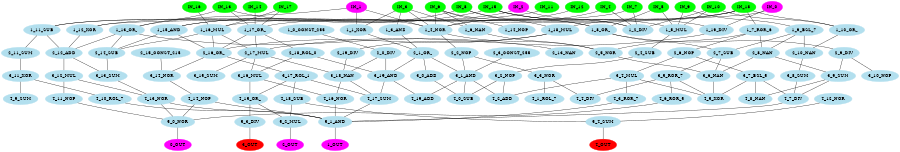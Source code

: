 digraph EACircuit {
rankdir=BT;
edge [dir=none];
size="6,6";
ordering=out;
node [color=magenta, style=filled];
"IN_0";
"IN_1";
"IN_2";
node [color=green, style=filled];
"IN_3";
"IN_4";
"IN_5";
"IN_6";
"IN_7";
"IN_8";
"IN_9";
"IN_10";
"IN_11";
"IN_12";
"IN_13";
"IN_14";
"IN_15";
"IN_16";
"IN_17";
"IN_18";
node [color=lightblue2, style=filled];
{ rank=same; "1_0_CONST_255"; "1_1_XOR"; "1_2_DIV"; "1_3_AND"; "1_4_NOR"; "1_5_MUL"; "1_6_NAN"; "1_7_ROR_6"; "1_8_OR_"; "1_9_BSL_7"; "1_10_OR_"; "1_11_SUB"; "1_12_XOR"; "1_13_OR_"; "1_14_NOP"; "1_15_AND"; "1_16_MUL"; "1_17_OR_"; "1_18_MUL"; "1_19_DIV"; }
"1_1_XOR" -> "IN_1";
"1_1_XOR" -> "IN_3";
"1_2_DIV" -> "IN_15";
"1_2_DIV" -> "IN_2";
"1_2_DIV" -> "IN_4";
"1_2_DIV" -> "IN_7";
"1_2_DIV" -> "IN_10";
"1_3_AND" -> "IN_3";
"1_4_NOR" -> "IN_1";
"1_4_NOR" -> "IN_3";
"1_4_NOR" -> "IN_4";
"1_4_NOR" -> "IN_6";
"1_4_NOR" -> "IN_12";
"1_4_NOR" -> "IN_13";
"1_5_MUL" -> "IN_15";
"1_5_MUL" -> "IN_5";
"1_5_MUL" -> "IN_9";
"1_5_MUL" -> "IN_10";
"1_6_NAN" -> "IN_3";
"1_6_NAN" -> "IN_6";
"1_7_ROR_6" -> "IN_18";
"1_8_OR_" -> "IN_5";
"1_8_OR_" -> "IN_6";
"1_8_OR_" -> "IN_8";
"1_9_BSL_7" -> "IN_9";
"1_10_OR_" -> "IN_10";
"1_10_OR_" -> "IN_18";
"1_11_SUB" -> "IN_2";
"1_11_SUB" -> "IN_11";
"1_12_XOR" -> "IN_18";
"1_12_XOR" -> "IN_0";
"1_13_OR_" -> "IN_13";
"1_13_OR_" -> "IN_1";
"1_14_NOP" -> "IN_6";
"1_15_AND" -> "IN_8";
"1_15_AND" -> "IN_15";
"1_16_MUL" -> "IN_16";
"1_16_MUL" -> "IN_17";
"1_16_MUL" -> "IN_18";
"1_17_OR_" -> "IN_13";
"1_17_OR_" -> "IN_14";
"1_17_OR_" -> "IN_17";
"1_17_OR_" -> "IN_7";
"1_18_MUL" -> "IN_18";
"1_18_MUL" -> "IN_8";
"1_19_DIV" -> "IN_15";
"1_19_DIV" -> "IN_0";
node [color=lightblue2, style=filled];
{ rank=same; "2_0_DIV"; "2_1_OR_"; "2_2_NOP"; "2_3_CONST_255"; "2_4_SUB"; "2_5_NOR"; "2_6_NOP"; "2_7_SUB"; "2_8_NAN"; "2_9_DIV"; "2_10_NAN"; "2_11_SUM"; "2_12_ADD"; "2_13_NAN"; "2_14_SUB"; "2_15_CONST_215"; "2_16_OR_"; "2_17_MUL"; "2_18_ROL_0"; "2_19_DIV"; }
"2_0_DIV" -> "1_0_CONST_255";
"2_1_OR_" -> "1_1_XOR";
"2_1_OR_" -> "1_3_AND";
"2_2_NOP" -> "1_4_NOR";
"2_4_SUB" -> "1_5_MUL";
"2_5_NOR" -> "1_4_NOR";
"2_5_NOR" -> "1_6_NAN";
"2_5_NOR" -> "1_7_ROR_6";
"2_6_NOP" -> "1_7_ROR_6";
"2_7_SUB" -> "1_8_OR_";
"2_7_SUB" -> "1_9_BSL_7";
"2_8_NAN" -> "1_7_ROR_6";
"2_8_NAN" -> "1_9_BSL_7";
"2_9_DIV" -> "1_8_OR_";
"2_10_NAN" -> "1_9_BSL_7";
"2_10_NAN" -> "1_10_OR_";
"2_11_SUM" -> "1_11_SUB";
"2_12_ADD" -> "1_11_SUB";
"2_12_ADD" -> "1_12_XOR";
"2_12_ADD" -> "1_13_OR_";
"2_13_NAN" -> "1_13_OR_";
"2_14_SUB" -> "1_13_OR_";
"2_14_SUB" -> "1_15_AND";
"2_14_SUB" -> "1_16_MUL";
"2_16_OR_" -> "1_15_AND";
"2_16_OR_" -> "1_16_MUL";
"2_16_OR_" -> "1_17_OR_";
"2_16_OR_" -> "1_18_MUL";
"2_17_MUL" -> "1_16_MUL";
"2_17_MUL" -> "1_17_OR_";
"2_17_MUL" -> "1_19_DIV";
"2_18_ROL_0" -> "1_17_OR_";
"2_19_DIV" -> "1_18_MUL";
node [color=lightblue2, style=filled];
{ rank=same; "3_0_ADD"; "3_1_AND"; "3_2_NOP"; "3_3_NOR"; "3_4_MUL"; "3_5_ROR_7"; "3_6_NAN"; "3_7_BSL_5"; "3_8_SUM"; "3_9_SUM"; "3_10_NOP"; "3_11_XOR"; "3_12_MUL"; "3_13_SUM"; "3_14_NOR"; "3_15_SUM"; "3_16_MUL"; "3_17_ROL_1"; "3_18_NAN"; "3_19_AND"; }
"3_0_ADD" -> "2_1_OR_";
"3_1_AND" -> "2_1_OR_";
"3_1_AND" -> "2_2_NOP";
"3_1_AND" -> "2_3_CONST_255";
"3_2_NOP" -> "2_4_SUB";
"3_3_NOR" -> "2_2_NOP";
"3_4_MUL" -> "2_6_NOP";
"3_5_ROR_7" -> "2_7_SUB";
"3_6_NAN" -> "2_5_NOR";
"3_6_NAN" -> "2_7_SUB";
"3_6_NAN" -> "2_8_NAN";
"3_7_BSL_5" -> "2_6_NOP";
"3_8_SUM" -> "2_10_NAN";
"3_9_SUM" -> "2_8_NAN";
"3_9_SUM" -> "2_9_DIV";
"3_10_NOP" -> "2_9_DIV";
"3_11_XOR" -> "2_11_SUM";
"3_12_MUL" -> "2_12_ADD";
"3_13_SUM" -> "2_12_ADD";
"3_13_SUM" -> "2_14_SUB";
"3_14_NOR" -> "2_15_CONST_215";
"3_14_NOR" -> "2_16_OR_";
"3_15_SUM" -> "2_17_MUL";
"3_16_MUL" -> "2_17_MUL";
"3_16_MUL" -> "2_18_ROL_0";
"3_17_ROL_1" -> "2_16_OR_";
"3_18_NAN" -> "2_17_MUL";
"3_18_NAN" -> "2_19_DIV";
"3_18_NAN" -> "2_0_DIV";
"3_19_AND" -> "2_18_ROL_0";
"3_19_AND" -> "2_0_DIV";
"3_19_AND" -> "2_1_OR_";
node [color=lightblue2, style=filled];
{ rank=same; "4_0_SUB"; "4_1_ROL_7"; "4_2_ADD"; "4_3_ROR_7"; "4_4_DIV"; "4_5_XOR"; "4_6_ROR_5"; "4_7_DIV"; "4_8_NAN"; "4_9_SUM"; "4_10_ROL_7"; "4_11_NOP"; "4_12_NOR"; "4_13_NOR"; "4_14_NOP"; "4_15_OR_"; "4_16_NOR"; "4_17_SUM"; "4_18_SUB"; "4_19_ADD"; }
"4_0_SUB" -> "3_0_ADD";
"4_0_SUB" -> "3_1_AND";
"4_0_SUB" -> "3_2_NOP";
"4_1_ROL_7" -> "3_3_NOR";
"4_2_ADD" -> "3_1_AND";
"4_2_ADD" -> "3_2_NOP";
"4_2_ADD" -> "3_4_MUL";
"4_3_ROR_7" -> "3_4_MUL";
"4_4_DIV" -> "3_3_NOR";
"4_4_DIV" -> "3_5_ROR_7";
"4_5_XOR" -> "3_4_MUL";
"4_5_XOR" -> "3_5_ROR_7";
"4_5_XOR" -> "3_6_NAN";
"4_5_XOR" -> "3_7_BSL_5";
"4_6_ROR_5" -> "3_5_ROR_7";
"4_7_DIV" -> "3_7_BSL_5";
"4_7_DIV" -> "3_8_SUM";
"4_7_DIV" -> "3_9_SUM";
"4_8_NAN" -> "3_7_BSL_5";
"4_8_NAN" -> "3_9_SUM";
"4_9_SUM" -> "3_11_XOR";
"4_10_ROL_7" -> "3_11_XOR";
"4_11_NOP" -> "3_12_MUL";
"4_13_NOR" -> "3_12_MUL";
"4_13_NOR" -> "3_13_SUM";
"4_14_NOP" -> "3_14_NOR";
"4_15_OR_" -> "3_16_MUL";
"4_15_OR_" -> "3_17_ROL_1";
"4_16_NOR" -> "3_16_MUL";
"4_16_NOR" -> "3_18_NAN";
"4_17_SUM" -> "3_17_ROL_1";
"4_17_SUM" -> "3_18_NAN";
"4_17_SUM" -> "3_19_AND";
"4_18_SUB" -> "3_17_ROL_1";
"4_19_ADD" -> "3_19_AND";
"4_19_ADD" -> "3_1_AND";
node [color=lightblue2, style=filled];
{ rank=same; "5_0_NOR"; "5_1_AND"; "5_2_MUL"; "5_3_DIV"; "5_4_SUM"; }
"5_0_NOR" -> "4_11_NOP";
"5_0_NOR" -> "4_13_NOR";
"5_0_NOR" -> "4_14_NOP";
"5_0_NOR" -> "4_6_ROR_5";
"5_1_AND" -> "4_13_NOR";
"5_1_AND" -> "4_14_NOP";
"5_1_AND" -> "4_16_NOR";
"5_1_AND" -> "4_17_SUM";
"5_1_AND" -> "4_3_ROR_7";
"5_1_AND" -> "4_7_DIV";
"5_1_AND" -> "4_10_ROL_7";
"5_2_MUL" -> "4_15_OR_";
"5_2_MUL" -> "4_18_SUB";
"5_3_DIV" -> "4_15_OR_";
"5_4_SUM" -> "4_18_SUB";
"5_4_SUM" -> "4_12_NOR";
node [color=magenta];
"0_OUT" -> "5_0_NOR";
"1_OUT" -> "5_1_AND";
"2_OUT" -> "5_2_MUL";
node [color=red];
"3_OUT" -> "5_3_DIV";
"4_OUT" -> "5_4_SUM";
}